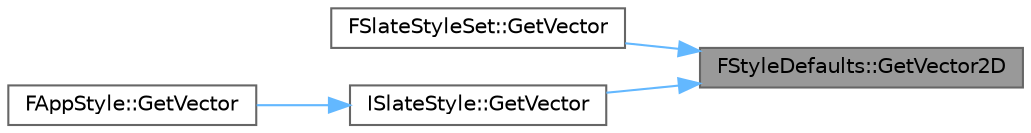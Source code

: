 digraph "FStyleDefaults::GetVector2D"
{
 // INTERACTIVE_SVG=YES
 // LATEX_PDF_SIZE
  bgcolor="transparent";
  edge [fontname=Helvetica,fontsize=10,labelfontname=Helvetica,labelfontsize=10];
  node [fontname=Helvetica,fontsize=10,shape=box,height=0.2,width=0.4];
  rankdir="RL";
  Node1 [id="Node000001",label="FStyleDefaults::GetVector2D",height=0.2,width=0.4,color="gray40", fillcolor="grey60", style="filled", fontcolor="black",tooltip="Get default FVector2D value."];
  Node1 -> Node2 [id="edge1_Node000001_Node000002",dir="back",color="steelblue1",style="solid",tooltip=" "];
  Node2 [id="Node000002",label="FSlateStyleSet::GetVector",height=0.2,width=0.4,color="grey40", fillcolor="white", style="filled",URL="$da/d55/classFSlateStyleSet.html#a5f2e9299e06c3a1aafbb79daabe76dd2",tooltip=" "];
  Node1 -> Node3 [id="edge2_Node000001_Node000003",dir="back",color="steelblue1",style="solid",tooltip=" "];
  Node3 [id="Node000003",label="ISlateStyle::GetVector",height=0.2,width=0.4,color="grey40", fillcolor="white", style="filled",URL="$dc/d4d/classISlateStyle.html#a9d434eb8c69353e3662b6512161d2213",tooltip=" "];
  Node3 -> Node4 [id="edge3_Node000003_Node000004",dir="back",color="steelblue1",style="solid",tooltip=" "];
  Node4 [id="Node000004",label="FAppStyle::GetVector",height=0.2,width=0.4,color="grey40", fillcolor="white", style="filled",URL="$d3/d1e/classFAppStyle.html#a36ce9f4328c6f65d6eaf412fe8a3ca62",tooltip=" "];
}
